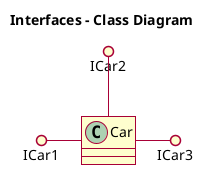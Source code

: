 @startuml Samples

    ' ================================= TWEAKS =================================
    skin rose
    skinparam classFontName Calibri
    skinparam shadowing false
    ' --------------------------------------------------------------------------

    title Interfaces - Class Diagram

    class Car
    ICar1 ()- Car
    ICar2 ()-- Car
    Car -() ICar3
    
@enduml
